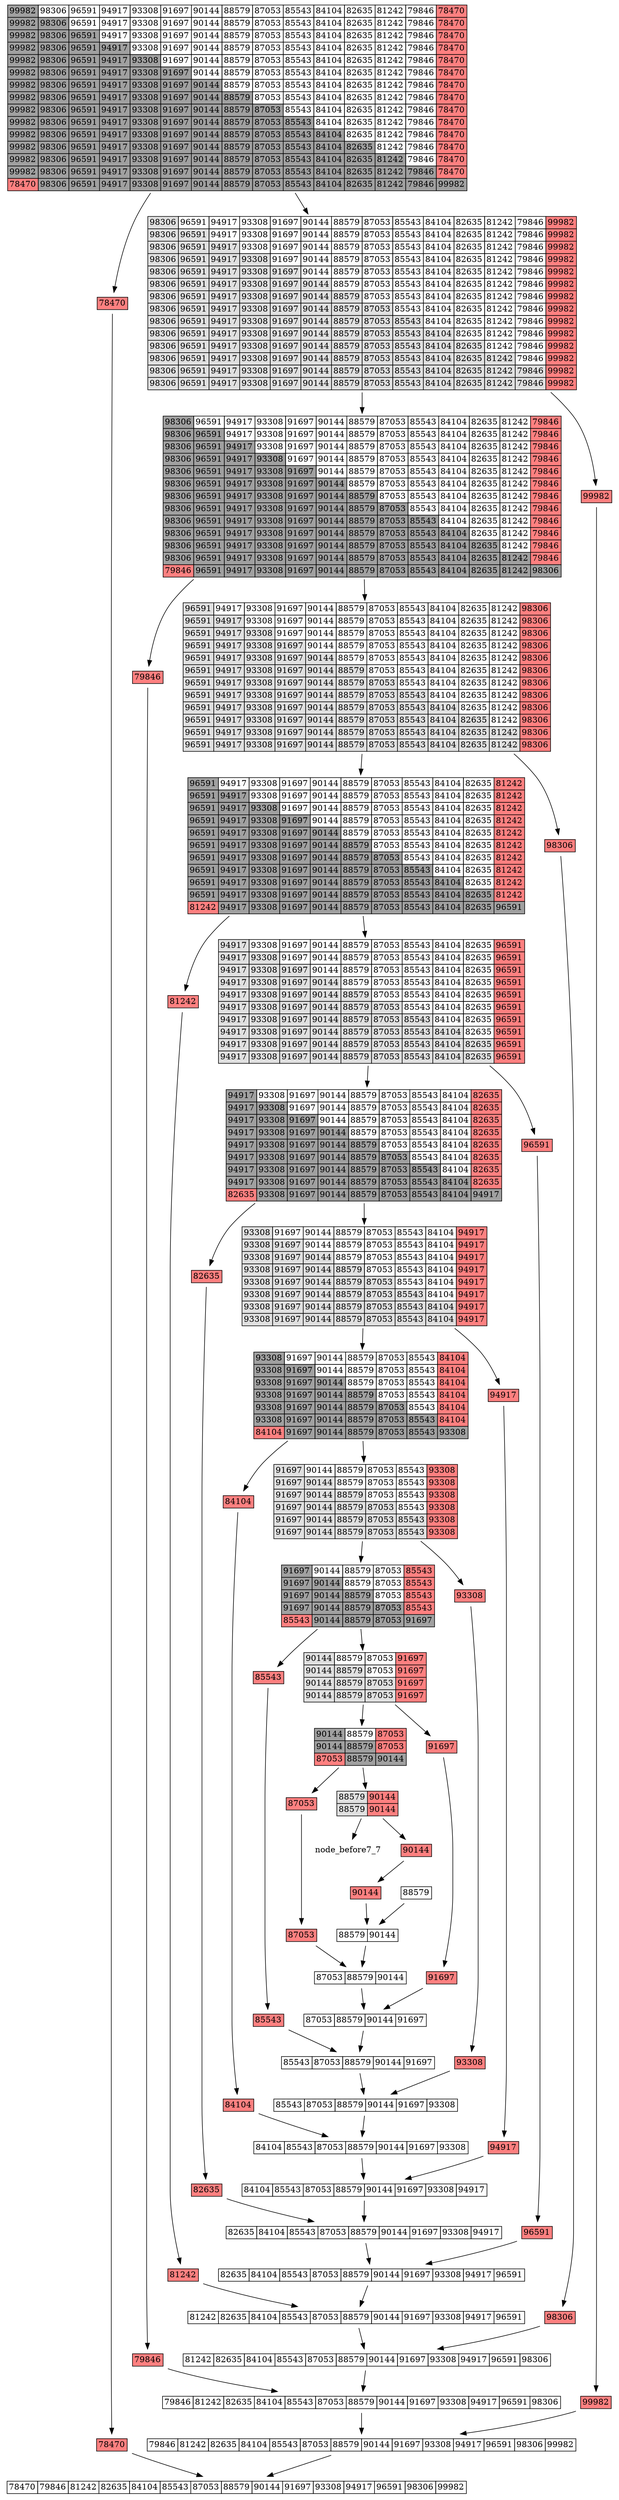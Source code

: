 digraph g
{ rankdir = TB;
node [shape=plaintext]
node_before0_14 [label=<
<TABLE BORDER="0" CELLBORDER="1" CELLSPACING="0" > <TR>
<TD>99982</TD>
<TD>98306</TD>
<TD>96591</TD>
<TD>94917</TD>
<TD>93308</TD>
<TD>91697</TD>
<TD>90144</TD>
<TD>88579</TD>
<TD>87053</TD>
<TD>85543</TD>
<TD>84104</TD>
<TD>82635</TD>
<TD>81242</TD>
<TD>79846</TD>
<TD>78470</TD>
</TR> </TABLE>>];
node_before0_14 [label=<
<TABLE BORDER="0" CELLBORDER="1" CELLSPACING="0" > 
<TR><TD bgcolor="#a0a0a0">99982</TD>
<TD>98306</TD>
<TD>96591</TD>
<TD>94917</TD>
<TD>93308</TD>
<TD>91697</TD>
<TD>90144</TD>
<TD>88579</TD>
<TD>87053</TD>
<TD>85543</TD>
<TD>84104</TD>
<TD>82635</TD>
<TD>81242</TD>
<TD>79846</TD>
<TD bgcolor="#ff8080">78470</TD>
</TR>
<TR><TD bgcolor="#a0a0a0">99982</TD>
<TD bgcolor="#a0a0a0">98306</TD>
<TD>96591</TD>
<TD>94917</TD>
<TD>93308</TD>
<TD>91697</TD>
<TD>90144</TD>
<TD>88579</TD>
<TD>87053</TD>
<TD>85543</TD>
<TD>84104</TD>
<TD>82635</TD>
<TD>81242</TD>
<TD>79846</TD>
<TD bgcolor="#ff8080">78470</TD>
</TR>
<TR><TD bgcolor="#a0a0a0">99982</TD>
<TD bgcolor="#a0a0a0">98306</TD>
<TD bgcolor="#a0a0a0">96591</TD>
<TD>94917</TD>
<TD>93308</TD>
<TD>91697</TD>
<TD>90144</TD>
<TD>88579</TD>
<TD>87053</TD>
<TD>85543</TD>
<TD>84104</TD>
<TD>82635</TD>
<TD>81242</TD>
<TD>79846</TD>
<TD bgcolor="#ff8080">78470</TD>
</TR>
<TR><TD bgcolor="#a0a0a0">99982</TD>
<TD bgcolor="#a0a0a0">98306</TD>
<TD bgcolor="#a0a0a0">96591</TD>
<TD bgcolor="#a0a0a0">94917</TD>
<TD>93308</TD>
<TD>91697</TD>
<TD>90144</TD>
<TD>88579</TD>
<TD>87053</TD>
<TD>85543</TD>
<TD>84104</TD>
<TD>82635</TD>
<TD>81242</TD>
<TD>79846</TD>
<TD bgcolor="#ff8080">78470</TD>
</TR>
<TR><TD bgcolor="#a0a0a0">99982</TD>
<TD bgcolor="#a0a0a0">98306</TD>
<TD bgcolor="#a0a0a0">96591</TD>
<TD bgcolor="#a0a0a0">94917</TD>
<TD bgcolor="#a0a0a0">93308</TD>
<TD>91697</TD>
<TD>90144</TD>
<TD>88579</TD>
<TD>87053</TD>
<TD>85543</TD>
<TD>84104</TD>
<TD>82635</TD>
<TD>81242</TD>
<TD>79846</TD>
<TD bgcolor="#ff8080">78470</TD>
</TR>
<TR><TD bgcolor="#a0a0a0">99982</TD>
<TD bgcolor="#a0a0a0">98306</TD>
<TD bgcolor="#a0a0a0">96591</TD>
<TD bgcolor="#a0a0a0">94917</TD>
<TD bgcolor="#a0a0a0">93308</TD>
<TD bgcolor="#a0a0a0">91697</TD>
<TD>90144</TD>
<TD>88579</TD>
<TD>87053</TD>
<TD>85543</TD>
<TD>84104</TD>
<TD>82635</TD>
<TD>81242</TD>
<TD>79846</TD>
<TD bgcolor="#ff8080">78470</TD>
</TR>
<TR><TD bgcolor="#a0a0a0">99982</TD>
<TD bgcolor="#a0a0a0">98306</TD>
<TD bgcolor="#a0a0a0">96591</TD>
<TD bgcolor="#a0a0a0">94917</TD>
<TD bgcolor="#a0a0a0">93308</TD>
<TD bgcolor="#a0a0a0">91697</TD>
<TD bgcolor="#a0a0a0">90144</TD>
<TD>88579</TD>
<TD>87053</TD>
<TD>85543</TD>
<TD>84104</TD>
<TD>82635</TD>
<TD>81242</TD>
<TD>79846</TD>
<TD bgcolor="#ff8080">78470</TD>
</TR>
<TR><TD bgcolor="#a0a0a0">99982</TD>
<TD bgcolor="#a0a0a0">98306</TD>
<TD bgcolor="#a0a0a0">96591</TD>
<TD bgcolor="#a0a0a0">94917</TD>
<TD bgcolor="#a0a0a0">93308</TD>
<TD bgcolor="#a0a0a0">91697</TD>
<TD bgcolor="#a0a0a0">90144</TD>
<TD bgcolor="#a0a0a0">88579</TD>
<TD>87053</TD>
<TD>85543</TD>
<TD>84104</TD>
<TD>82635</TD>
<TD>81242</TD>
<TD>79846</TD>
<TD bgcolor="#ff8080">78470</TD>
</TR>
<TR><TD bgcolor="#a0a0a0">99982</TD>
<TD bgcolor="#a0a0a0">98306</TD>
<TD bgcolor="#a0a0a0">96591</TD>
<TD bgcolor="#a0a0a0">94917</TD>
<TD bgcolor="#a0a0a0">93308</TD>
<TD bgcolor="#a0a0a0">91697</TD>
<TD bgcolor="#a0a0a0">90144</TD>
<TD bgcolor="#a0a0a0">88579</TD>
<TD bgcolor="#a0a0a0">87053</TD>
<TD>85543</TD>
<TD>84104</TD>
<TD>82635</TD>
<TD>81242</TD>
<TD>79846</TD>
<TD bgcolor="#ff8080">78470</TD>
</TR>
<TR><TD bgcolor="#a0a0a0">99982</TD>
<TD bgcolor="#a0a0a0">98306</TD>
<TD bgcolor="#a0a0a0">96591</TD>
<TD bgcolor="#a0a0a0">94917</TD>
<TD bgcolor="#a0a0a0">93308</TD>
<TD bgcolor="#a0a0a0">91697</TD>
<TD bgcolor="#a0a0a0">90144</TD>
<TD bgcolor="#a0a0a0">88579</TD>
<TD bgcolor="#a0a0a0">87053</TD>
<TD bgcolor="#a0a0a0">85543</TD>
<TD>84104</TD>
<TD>82635</TD>
<TD>81242</TD>
<TD>79846</TD>
<TD bgcolor="#ff8080">78470</TD>
</TR>
<TR><TD bgcolor="#a0a0a0">99982</TD>
<TD bgcolor="#a0a0a0">98306</TD>
<TD bgcolor="#a0a0a0">96591</TD>
<TD bgcolor="#a0a0a0">94917</TD>
<TD bgcolor="#a0a0a0">93308</TD>
<TD bgcolor="#a0a0a0">91697</TD>
<TD bgcolor="#a0a0a0">90144</TD>
<TD bgcolor="#a0a0a0">88579</TD>
<TD bgcolor="#a0a0a0">87053</TD>
<TD bgcolor="#a0a0a0">85543</TD>
<TD bgcolor="#a0a0a0">84104</TD>
<TD>82635</TD>
<TD>81242</TD>
<TD>79846</TD>
<TD bgcolor="#ff8080">78470</TD>
</TR>
<TR><TD bgcolor="#a0a0a0">99982</TD>
<TD bgcolor="#a0a0a0">98306</TD>
<TD bgcolor="#a0a0a0">96591</TD>
<TD bgcolor="#a0a0a0">94917</TD>
<TD bgcolor="#a0a0a0">93308</TD>
<TD bgcolor="#a0a0a0">91697</TD>
<TD bgcolor="#a0a0a0">90144</TD>
<TD bgcolor="#a0a0a0">88579</TD>
<TD bgcolor="#a0a0a0">87053</TD>
<TD bgcolor="#a0a0a0">85543</TD>
<TD bgcolor="#a0a0a0">84104</TD>
<TD bgcolor="#a0a0a0">82635</TD>
<TD>81242</TD>
<TD>79846</TD>
<TD bgcolor="#ff8080">78470</TD>
</TR>
<TR><TD bgcolor="#a0a0a0">99982</TD>
<TD bgcolor="#a0a0a0">98306</TD>
<TD bgcolor="#a0a0a0">96591</TD>
<TD bgcolor="#a0a0a0">94917</TD>
<TD bgcolor="#a0a0a0">93308</TD>
<TD bgcolor="#a0a0a0">91697</TD>
<TD bgcolor="#a0a0a0">90144</TD>
<TD bgcolor="#a0a0a0">88579</TD>
<TD bgcolor="#a0a0a0">87053</TD>
<TD bgcolor="#a0a0a0">85543</TD>
<TD bgcolor="#a0a0a0">84104</TD>
<TD bgcolor="#a0a0a0">82635</TD>
<TD bgcolor="#a0a0a0">81242</TD>
<TD>79846</TD>
<TD bgcolor="#ff8080">78470</TD>
</TR>
<TR><TD bgcolor="#a0a0a0">99982</TD>
<TD bgcolor="#a0a0a0">98306</TD>
<TD bgcolor="#a0a0a0">96591</TD>
<TD bgcolor="#a0a0a0">94917</TD>
<TD bgcolor="#a0a0a0">93308</TD>
<TD bgcolor="#a0a0a0">91697</TD>
<TD bgcolor="#a0a0a0">90144</TD>
<TD bgcolor="#a0a0a0">88579</TD>
<TD bgcolor="#a0a0a0">87053</TD>
<TD bgcolor="#a0a0a0">85543</TD>
<TD bgcolor="#a0a0a0">84104</TD>
<TD bgcolor="#a0a0a0">82635</TD>
<TD bgcolor="#a0a0a0">81242</TD>
<TD bgcolor="#a0a0a0">79846</TD>
<TD bgcolor="#ff8080">78470</TD>
</TR>
<TR><TD bgcolor="#ff8080">78470</TD>
<TD bgcolor="#a0a0a0">98306</TD>
<TD bgcolor="#a0a0a0">96591</TD>
<TD bgcolor="#a0a0a0">94917</TD>
<TD bgcolor="#a0a0a0">93308</TD>
<TD bgcolor="#a0a0a0">91697</TD>
<TD bgcolor="#a0a0a0">90144</TD>
<TD bgcolor="#a0a0a0">88579</TD>
<TD bgcolor="#a0a0a0">87053</TD>
<TD bgcolor="#a0a0a0">85543</TD>
<TD bgcolor="#a0a0a0">84104</TD>
<TD bgcolor="#a0a0a0">82635</TD>
<TD bgcolor="#a0a0a0">81242</TD>
<TD bgcolor="#a0a0a0">79846</TD>
<TD bgcolor="#a0a0a0">99982</TD>
</TR>
 </TABLE>>];
node_before0_0 [label=<
<TABLE BORDER="0" CELLBORDER="1" CELLSPACING="0" bgcolor="#ff8080"> <TR>
<TD>78470</TD>
</TR> </TABLE>>];
node_before0_14 -> node_before0_0
node_before0_0 -> node_after0_0
node_before0_14 -> node_before1_14
{rank = same; node_before0_0; node_before1_14;}
node_before1_14 [label=<
<TABLE BORDER="0" CELLBORDER="1" CELLSPACING="0" > 
<TR><TD bgcolor="#e0e0e0">98306</TD>
<TD>96591</TD>
<TD>94917</TD>
<TD>93308</TD>
<TD>91697</TD>
<TD>90144</TD>
<TD>88579</TD>
<TD>87053</TD>
<TD>85543</TD>
<TD>84104</TD>
<TD>82635</TD>
<TD>81242</TD>
<TD>79846</TD>
<TD bgcolor="#ff8080">99982</TD>
</TR>
<TR><TD bgcolor="#e0e0e0">98306</TD>
<TD bgcolor="#e0e0e0">96591</TD>
<TD>94917</TD>
<TD>93308</TD>
<TD>91697</TD>
<TD>90144</TD>
<TD>88579</TD>
<TD>87053</TD>
<TD>85543</TD>
<TD>84104</TD>
<TD>82635</TD>
<TD>81242</TD>
<TD>79846</TD>
<TD bgcolor="#ff8080">99982</TD>
</TR>
<TR><TD bgcolor="#e0e0e0">98306</TD>
<TD bgcolor="#e0e0e0">96591</TD>
<TD bgcolor="#e0e0e0">94917</TD>
<TD>93308</TD>
<TD>91697</TD>
<TD>90144</TD>
<TD>88579</TD>
<TD>87053</TD>
<TD>85543</TD>
<TD>84104</TD>
<TD>82635</TD>
<TD>81242</TD>
<TD>79846</TD>
<TD bgcolor="#ff8080">99982</TD>
</TR>
<TR><TD bgcolor="#e0e0e0">98306</TD>
<TD bgcolor="#e0e0e0">96591</TD>
<TD bgcolor="#e0e0e0">94917</TD>
<TD bgcolor="#e0e0e0">93308</TD>
<TD>91697</TD>
<TD>90144</TD>
<TD>88579</TD>
<TD>87053</TD>
<TD>85543</TD>
<TD>84104</TD>
<TD>82635</TD>
<TD>81242</TD>
<TD>79846</TD>
<TD bgcolor="#ff8080">99982</TD>
</TR>
<TR><TD bgcolor="#e0e0e0">98306</TD>
<TD bgcolor="#e0e0e0">96591</TD>
<TD bgcolor="#e0e0e0">94917</TD>
<TD bgcolor="#e0e0e0">93308</TD>
<TD bgcolor="#e0e0e0">91697</TD>
<TD>90144</TD>
<TD>88579</TD>
<TD>87053</TD>
<TD>85543</TD>
<TD>84104</TD>
<TD>82635</TD>
<TD>81242</TD>
<TD>79846</TD>
<TD bgcolor="#ff8080">99982</TD>
</TR>
<TR><TD bgcolor="#e0e0e0">98306</TD>
<TD bgcolor="#e0e0e0">96591</TD>
<TD bgcolor="#e0e0e0">94917</TD>
<TD bgcolor="#e0e0e0">93308</TD>
<TD bgcolor="#e0e0e0">91697</TD>
<TD bgcolor="#e0e0e0">90144</TD>
<TD>88579</TD>
<TD>87053</TD>
<TD>85543</TD>
<TD>84104</TD>
<TD>82635</TD>
<TD>81242</TD>
<TD>79846</TD>
<TD bgcolor="#ff8080">99982</TD>
</TR>
<TR><TD bgcolor="#e0e0e0">98306</TD>
<TD bgcolor="#e0e0e0">96591</TD>
<TD bgcolor="#e0e0e0">94917</TD>
<TD bgcolor="#e0e0e0">93308</TD>
<TD bgcolor="#e0e0e0">91697</TD>
<TD bgcolor="#e0e0e0">90144</TD>
<TD bgcolor="#e0e0e0">88579</TD>
<TD>87053</TD>
<TD>85543</TD>
<TD>84104</TD>
<TD>82635</TD>
<TD>81242</TD>
<TD>79846</TD>
<TD bgcolor="#ff8080">99982</TD>
</TR>
<TR><TD bgcolor="#e0e0e0">98306</TD>
<TD bgcolor="#e0e0e0">96591</TD>
<TD bgcolor="#e0e0e0">94917</TD>
<TD bgcolor="#e0e0e0">93308</TD>
<TD bgcolor="#e0e0e0">91697</TD>
<TD bgcolor="#e0e0e0">90144</TD>
<TD bgcolor="#e0e0e0">88579</TD>
<TD bgcolor="#e0e0e0">87053</TD>
<TD>85543</TD>
<TD>84104</TD>
<TD>82635</TD>
<TD>81242</TD>
<TD>79846</TD>
<TD bgcolor="#ff8080">99982</TD>
</TR>
<TR><TD bgcolor="#e0e0e0">98306</TD>
<TD bgcolor="#e0e0e0">96591</TD>
<TD bgcolor="#e0e0e0">94917</TD>
<TD bgcolor="#e0e0e0">93308</TD>
<TD bgcolor="#e0e0e0">91697</TD>
<TD bgcolor="#e0e0e0">90144</TD>
<TD bgcolor="#e0e0e0">88579</TD>
<TD bgcolor="#e0e0e0">87053</TD>
<TD bgcolor="#e0e0e0">85543</TD>
<TD>84104</TD>
<TD>82635</TD>
<TD>81242</TD>
<TD>79846</TD>
<TD bgcolor="#ff8080">99982</TD>
</TR>
<TR><TD bgcolor="#e0e0e0">98306</TD>
<TD bgcolor="#e0e0e0">96591</TD>
<TD bgcolor="#e0e0e0">94917</TD>
<TD bgcolor="#e0e0e0">93308</TD>
<TD bgcolor="#e0e0e0">91697</TD>
<TD bgcolor="#e0e0e0">90144</TD>
<TD bgcolor="#e0e0e0">88579</TD>
<TD bgcolor="#e0e0e0">87053</TD>
<TD bgcolor="#e0e0e0">85543</TD>
<TD bgcolor="#e0e0e0">84104</TD>
<TD>82635</TD>
<TD>81242</TD>
<TD>79846</TD>
<TD bgcolor="#ff8080">99982</TD>
</TR>
<TR><TD bgcolor="#e0e0e0">98306</TD>
<TD bgcolor="#e0e0e0">96591</TD>
<TD bgcolor="#e0e0e0">94917</TD>
<TD bgcolor="#e0e0e0">93308</TD>
<TD bgcolor="#e0e0e0">91697</TD>
<TD bgcolor="#e0e0e0">90144</TD>
<TD bgcolor="#e0e0e0">88579</TD>
<TD bgcolor="#e0e0e0">87053</TD>
<TD bgcolor="#e0e0e0">85543</TD>
<TD bgcolor="#e0e0e0">84104</TD>
<TD bgcolor="#e0e0e0">82635</TD>
<TD>81242</TD>
<TD>79846</TD>
<TD bgcolor="#ff8080">99982</TD>
</TR>
<TR><TD bgcolor="#e0e0e0">98306</TD>
<TD bgcolor="#e0e0e0">96591</TD>
<TD bgcolor="#e0e0e0">94917</TD>
<TD bgcolor="#e0e0e0">93308</TD>
<TD bgcolor="#e0e0e0">91697</TD>
<TD bgcolor="#e0e0e0">90144</TD>
<TD bgcolor="#e0e0e0">88579</TD>
<TD bgcolor="#e0e0e0">87053</TD>
<TD bgcolor="#e0e0e0">85543</TD>
<TD bgcolor="#e0e0e0">84104</TD>
<TD bgcolor="#e0e0e0">82635</TD>
<TD bgcolor="#e0e0e0">81242</TD>
<TD>79846</TD>
<TD bgcolor="#ff8080">99982</TD>
</TR>
<TR><TD bgcolor="#e0e0e0">98306</TD>
<TD bgcolor="#e0e0e0">96591</TD>
<TD bgcolor="#e0e0e0">94917</TD>
<TD bgcolor="#e0e0e0">93308</TD>
<TD bgcolor="#e0e0e0">91697</TD>
<TD bgcolor="#e0e0e0">90144</TD>
<TD bgcolor="#e0e0e0">88579</TD>
<TD bgcolor="#e0e0e0">87053</TD>
<TD bgcolor="#e0e0e0">85543</TD>
<TD bgcolor="#e0e0e0">84104</TD>
<TD bgcolor="#e0e0e0">82635</TD>
<TD bgcolor="#e0e0e0">81242</TD>
<TD bgcolor="#e0e0e0">79846</TD>
<TD bgcolor="#ff8080">99982</TD>
</TR>
<TR><TD bgcolor="#e0e0e0">98306</TD>
<TD bgcolor="#e0e0e0">96591</TD>
<TD bgcolor="#e0e0e0">94917</TD>
<TD bgcolor="#e0e0e0">93308</TD>
<TD bgcolor="#e0e0e0">91697</TD>
<TD bgcolor="#e0e0e0">90144</TD>
<TD bgcolor="#e0e0e0">88579</TD>
<TD bgcolor="#e0e0e0">87053</TD>
<TD bgcolor="#e0e0e0">85543</TD>
<TD bgcolor="#e0e0e0">84104</TD>
<TD bgcolor="#e0e0e0">82635</TD>
<TD bgcolor="#e0e0e0">81242</TD>
<TD bgcolor="#e0e0e0">79846</TD>
<TD bgcolor="#ff8080">99982</TD>
</TR>
 </TABLE>>];
node_before1_14 -> node_before1_13
node_before14_14 [label=<
<TABLE BORDER="0" CELLBORDER="1" CELLSPACING="0" bgcolor="#ff8080"> <TR>
<TD>99982</TD>
</TR> </TABLE>>];
node_before1_14 -> node_before14_14
node_before14_14 -> node_after14_14
{rank = same; node_before1_13; node_before14_14; }
node_before1_13 [label=<
<TABLE BORDER="0" CELLBORDER="1" CELLSPACING="0" > 
<TR><TD bgcolor="#a0a0a0">98306</TD>
<TD>96591</TD>
<TD>94917</TD>
<TD>93308</TD>
<TD>91697</TD>
<TD>90144</TD>
<TD>88579</TD>
<TD>87053</TD>
<TD>85543</TD>
<TD>84104</TD>
<TD>82635</TD>
<TD>81242</TD>
<TD bgcolor="#ff8080">79846</TD>
</TR>
<TR><TD bgcolor="#a0a0a0">98306</TD>
<TD bgcolor="#a0a0a0">96591</TD>
<TD>94917</TD>
<TD>93308</TD>
<TD>91697</TD>
<TD>90144</TD>
<TD>88579</TD>
<TD>87053</TD>
<TD>85543</TD>
<TD>84104</TD>
<TD>82635</TD>
<TD>81242</TD>
<TD bgcolor="#ff8080">79846</TD>
</TR>
<TR><TD bgcolor="#a0a0a0">98306</TD>
<TD bgcolor="#a0a0a0">96591</TD>
<TD bgcolor="#a0a0a0">94917</TD>
<TD>93308</TD>
<TD>91697</TD>
<TD>90144</TD>
<TD>88579</TD>
<TD>87053</TD>
<TD>85543</TD>
<TD>84104</TD>
<TD>82635</TD>
<TD>81242</TD>
<TD bgcolor="#ff8080">79846</TD>
</TR>
<TR><TD bgcolor="#a0a0a0">98306</TD>
<TD bgcolor="#a0a0a0">96591</TD>
<TD bgcolor="#a0a0a0">94917</TD>
<TD bgcolor="#a0a0a0">93308</TD>
<TD>91697</TD>
<TD>90144</TD>
<TD>88579</TD>
<TD>87053</TD>
<TD>85543</TD>
<TD>84104</TD>
<TD>82635</TD>
<TD>81242</TD>
<TD bgcolor="#ff8080">79846</TD>
</TR>
<TR><TD bgcolor="#a0a0a0">98306</TD>
<TD bgcolor="#a0a0a0">96591</TD>
<TD bgcolor="#a0a0a0">94917</TD>
<TD bgcolor="#a0a0a0">93308</TD>
<TD bgcolor="#a0a0a0">91697</TD>
<TD>90144</TD>
<TD>88579</TD>
<TD>87053</TD>
<TD>85543</TD>
<TD>84104</TD>
<TD>82635</TD>
<TD>81242</TD>
<TD bgcolor="#ff8080">79846</TD>
</TR>
<TR><TD bgcolor="#a0a0a0">98306</TD>
<TD bgcolor="#a0a0a0">96591</TD>
<TD bgcolor="#a0a0a0">94917</TD>
<TD bgcolor="#a0a0a0">93308</TD>
<TD bgcolor="#a0a0a0">91697</TD>
<TD bgcolor="#a0a0a0">90144</TD>
<TD>88579</TD>
<TD>87053</TD>
<TD>85543</TD>
<TD>84104</TD>
<TD>82635</TD>
<TD>81242</TD>
<TD bgcolor="#ff8080">79846</TD>
</TR>
<TR><TD bgcolor="#a0a0a0">98306</TD>
<TD bgcolor="#a0a0a0">96591</TD>
<TD bgcolor="#a0a0a0">94917</TD>
<TD bgcolor="#a0a0a0">93308</TD>
<TD bgcolor="#a0a0a0">91697</TD>
<TD bgcolor="#a0a0a0">90144</TD>
<TD bgcolor="#a0a0a0">88579</TD>
<TD>87053</TD>
<TD>85543</TD>
<TD>84104</TD>
<TD>82635</TD>
<TD>81242</TD>
<TD bgcolor="#ff8080">79846</TD>
</TR>
<TR><TD bgcolor="#a0a0a0">98306</TD>
<TD bgcolor="#a0a0a0">96591</TD>
<TD bgcolor="#a0a0a0">94917</TD>
<TD bgcolor="#a0a0a0">93308</TD>
<TD bgcolor="#a0a0a0">91697</TD>
<TD bgcolor="#a0a0a0">90144</TD>
<TD bgcolor="#a0a0a0">88579</TD>
<TD bgcolor="#a0a0a0">87053</TD>
<TD>85543</TD>
<TD>84104</TD>
<TD>82635</TD>
<TD>81242</TD>
<TD bgcolor="#ff8080">79846</TD>
</TR>
<TR><TD bgcolor="#a0a0a0">98306</TD>
<TD bgcolor="#a0a0a0">96591</TD>
<TD bgcolor="#a0a0a0">94917</TD>
<TD bgcolor="#a0a0a0">93308</TD>
<TD bgcolor="#a0a0a0">91697</TD>
<TD bgcolor="#a0a0a0">90144</TD>
<TD bgcolor="#a0a0a0">88579</TD>
<TD bgcolor="#a0a0a0">87053</TD>
<TD bgcolor="#a0a0a0">85543</TD>
<TD>84104</TD>
<TD>82635</TD>
<TD>81242</TD>
<TD bgcolor="#ff8080">79846</TD>
</TR>
<TR><TD bgcolor="#a0a0a0">98306</TD>
<TD bgcolor="#a0a0a0">96591</TD>
<TD bgcolor="#a0a0a0">94917</TD>
<TD bgcolor="#a0a0a0">93308</TD>
<TD bgcolor="#a0a0a0">91697</TD>
<TD bgcolor="#a0a0a0">90144</TD>
<TD bgcolor="#a0a0a0">88579</TD>
<TD bgcolor="#a0a0a0">87053</TD>
<TD bgcolor="#a0a0a0">85543</TD>
<TD bgcolor="#a0a0a0">84104</TD>
<TD>82635</TD>
<TD>81242</TD>
<TD bgcolor="#ff8080">79846</TD>
</TR>
<TR><TD bgcolor="#a0a0a0">98306</TD>
<TD bgcolor="#a0a0a0">96591</TD>
<TD bgcolor="#a0a0a0">94917</TD>
<TD bgcolor="#a0a0a0">93308</TD>
<TD bgcolor="#a0a0a0">91697</TD>
<TD bgcolor="#a0a0a0">90144</TD>
<TD bgcolor="#a0a0a0">88579</TD>
<TD bgcolor="#a0a0a0">87053</TD>
<TD bgcolor="#a0a0a0">85543</TD>
<TD bgcolor="#a0a0a0">84104</TD>
<TD bgcolor="#a0a0a0">82635</TD>
<TD>81242</TD>
<TD bgcolor="#ff8080">79846</TD>
</TR>
<TR><TD bgcolor="#a0a0a0">98306</TD>
<TD bgcolor="#a0a0a0">96591</TD>
<TD bgcolor="#a0a0a0">94917</TD>
<TD bgcolor="#a0a0a0">93308</TD>
<TD bgcolor="#a0a0a0">91697</TD>
<TD bgcolor="#a0a0a0">90144</TD>
<TD bgcolor="#a0a0a0">88579</TD>
<TD bgcolor="#a0a0a0">87053</TD>
<TD bgcolor="#a0a0a0">85543</TD>
<TD bgcolor="#a0a0a0">84104</TD>
<TD bgcolor="#a0a0a0">82635</TD>
<TD bgcolor="#a0a0a0">81242</TD>
<TD bgcolor="#ff8080">79846</TD>
</TR>
<TR><TD bgcolor="#ff8080">79846</TD>
<TD bgcolor="#a0a0a0">96591</TD>
<TD bgcolor="#a0a0a0">94917</TD>
<TD bgcolor="#a0a0a0">93308</TD>
<TD bgcolor="#a0a0a0">91697</TD>
<TD bgcolor="#a0a0a0">90144</TD>
<TD bgcolor="#a0a0a0">88579</TD>
<TD bgcolor="#a0a0a0">87053</TD>
<TD bgcolor="#a0a0a0">85543</TD>
<TD bgcolor="#a0a0a0">84104</TD>
<TD bgcolor="#a0a0a0">82635</TD>
<TD bgcolor="#a0a0a0">81242</TD>
<TD bgcolor="#a0a0a0">98306</TD>
</TR>
 </TABLE>>];
node_before1_1 [label=<
<TABLE BORDER="0" CELLBORDER="1" CELLSPACING="0" bgcolor="#ff8080"> <TR>
<TD>79846</TD>
</TR> </TABLE>>];
node_before1_13 -> node_before1_1
node_before1_1 -> node_after1_1
node_before1_13 -> node_before2_13
{rank = same; node_before1_1; node_before2_13;}
node_before2_13 [label=<
<TABLE BORDER="0" CELLBORDER="1" CELLSPACING="0" > 
<TR><TD bgcolor="#e0e0e0">96591</TD>
<TD>94917</TD>
<TD>93308</TD>
<TD>91697</TD>
<TD>90144</TD>
<TD>88579</TD>
<TD>87053</TD>
<TD>85543</TD>
<TD>84104</TD>
<TD>82635</TD>
<TD>81242</TD>
<TD bgcolor="#ff8080">98306</TD>
</TR>
<TR><TD bgcolor="#e0e0e0">96591</TD>
<TD bgcolor="#e0e0e0">94917</TD>
<TD>93308</TD>
<TD>91697</TD>
<TD>90144</TD>
<TD>88579</TD>
<TD>87053</TD>
<TD>85543</TD>
<TD>84104</TD>
<TD>82635</TD>
<TD>81242</TD>
<TD bgcolor="#ff8080">98306</TD>
</TR>
<TR><TD bgcolor="#e0e0e0">96591</TD>
<TD bgcolor="#e0e0e0">94917</TD>
<TD bgcolor="#e0e0e0">93308</TD>
<TD>91697</TD>
<TD>90144</TD>
<TD>88579</TD>
<TD>87053</TD>
<TD>85543</TD>
<TD>84104</TD>
<TD>82635</TD>
<TD>81242</TD>
<TD bgcolor="#ff8080">98306</TD>
</TR>
<TR><TD bgcolor="#e0e0e0">96591</TD>
<TD bgcolor="#e0e0e0">94917</TD>
<TD bgcolor="#e0e0e0">93308</TD>
<TD bgcolor="#e0e0e0">91697</TD>
<TD>90144</TD>
<TD>88579</TD>
<TD>87053</TD>
<TD>85543</TD>
<TD>84104</TD>
<TD>82635</TD>
<TD>81242</TD>
<TD bgcolor="#ff8080">98306</TD>
</TR>
<TR><TD bgcolor="#e0e0e0">96591</TD>
<TD bgcolor="#e0e0e0">94917</TD>
<TD bgcolor="#e0e0e0">93308</TD>
<TD bgcolor="#e0e0e0">91697</TD>
<TD bgcolor="#e0e0e0">90144</TD>
<TD>88579</TD>
<TD>87053</TD>
<TD>85543</TD>
<TD>84104</TD>
<TD>82635</TD>
<TD>81242</TD>
<TD bgcolor="#ff8080">98306</TD>
</TR>
<TR><TD bgcolor="#e0e0e0">96591</TD>
<TD bgcolor="#e0e0e0">94917</TD>
<TD bgcolor="#e0e0e0">93308</TD>
<TD bgcolor="#e0e0e0">91697</TD>
<TD bgcolor="#e0e0e0">90144</TD>
<TD bgcolor="#e0e0e0">88579</TD>
<TD>87053</TD>
<TD>85543</TD>
<TD>84104</TD>
<TD>82635</TD>
<TD>81242</TD>
<TD bgcolor="#ff8080">98306</TD>
</TR>
<TR><TD bgcolor="#e0e0e0">96591</TD>
<TD bgcolor="#e0e0e0">94917</TD>
<TD bgcolor="#e0e0e0">93308</TD>
<TD bgcolor="#e0e0e0">91697</TD>
<TD bgcolor="#e0e0e0">90144</TD>
<TD bgcolor="#e0e0e0">88579</TD>
<TD bgcolor="#e0e0e0">87053</TD>
<TD>85543</TD>
<TD>84104</TD>
<TD>82635</TD>
<TD>81242</TD>
<TD bgcolor="#ff8080">98306</TD>
</TR>
<TR><TD bgcolor="#e0e0e0">96591</TD>
<TD bgcolor="#e0e0e0">94917</TD>
<TD bgcolor="#e0e0e0">93308</TD>
<TD bgcolor="#e0e0e0">91697</TD>
<TD bgcolor="#e0e0e0">90144</TD>
<TD bgcolor="#e0e0e0">88579</TD>
<TD bgcolor="#e0e0e0">87053</TD>
<TD bgcolor="#e0e0e0">85543</TD>
<TD>84104</TD>
<TD>82635</TD>
<TD>81242</TD>
<TD bgcolor="#ff8080">98306</TD>
</TR>
<TR><TD bgcolor="#e0e0e0">96591</TD>
<TD bgcolor="#e0e0e0">94917</TD>
<TD bgcolor="#e0e0e0">93308</TD>
<TD bgcolor="#e0e0e0">91697</TD>
<TD bgcolor="#e0e0e0">90144</TD>
<TD bgcolor="#e0e0e0">88579</TD>
<TD bgcolor="#e0e0e0">87053</TD>
<TD bgcolor="#e0e0e0">85543</TD>
<TD bgcolor="#e0e0e0">84104</TD>
<TD>82635</TD>
<TD>81242</TD>
<TD bgcolor="#ff8080">98306</TD>
</TR>
<TR><TD bgcolor="#e0e0e0">96591</TD>
<TD bgcolor="#e0e0e0">94917</TD>
<TD bgcolor="#e0e0e0">93308</TD>
<TD bgcolor="#e0e0e0">91697</TD>
<TD bgcolor="#e0e0e0">90144</TD>
<TD bgcolor="#e0e0e0">88579</TD>
<TD bgcolor="#e0e0e0">87053</TD>
<TD bgcolor="#e0e0e0">85543</TD>
<TD bgcolor="#e0e0e0">84104</TD>
<TD bgcolor="#e0e0e0">82635</TD>
<TD>81242</TD>
<TD bgcolor="#ff8080">98306</TD>
</TR>
<TR><TD bgcolor="#e0e0e0">96591</TD>
<TD bgcolor="#e0e0e0">94917</TD>
<TD bgcolor="#e0e0e0">93308</TD>
<TD bgcolor="#e0e0e0">91697</TD>
<TD bgcolor="#e0e0e0">90144</TD>
<TD bgcolor="#e0e0e0">88579</TD>
<TD bgcolor="#e0e0e0">87053</TD>
<TD bgcolor="#e0e0e0">85543</TD>
<TD bgcolor="#e0e0e0">84104</TD>
<TD bgcolor="#e0e0e0">82635</TD>
<TD bgcolor="#e0e0e0">81242</TD>
<TD bgcolor="#ff8080">98306</TD>
</TR>
<TR><TD bgcolor="#e0e0e0">96591</TD>
<TD bgcolor="#e0e0e0">94917</TD>
<TD bgcolor="#e0e0e0">93308</TD>
<TD bgcolor="#e0e0e0">91697</TD>
<TD bgcolor="#e0e0e0">90144</TD>
<TD bgcolor="#e0e0e0">88579</TD>
<TD bgcolor="#e0e0e0">87053</TD>
<TD bgcolor="#e0e0e0">85543</TD>
<TD bgcolor="#e0e0e0">84104</TD>
<TD bgcolor="#e0e0e0">82635</TD>
<TD bgcolor="#e0e0e0">81242</TD>
<TD bgcolor="#ff8080">98306</TD>
</TR>
 </TABLE>>];
node_before2_13 -> node_before2_12
node_before13_13 [label=<
<TABLE BORDER="0" CELLBORDER="1" CELLSPACING="0" bgcolor="#ff8080"> <TR>
<TD>98306</TD>
</TR> </TABLE>>];
node_before2_13 -> node_before13_13
node_before13_13 -> node_after13_13
{rank = same; node_before2_12; node_before13_13; }
node_before2_12 [label=<
<TABLE BORDER="0" CELLBORDER="1" CELLSPACING="0" > 
<TR><TD bgcolor="#a0a0a0">96591</TD>
<TD>94917</TD>
<TD>93308</TD>
<TD>91697</TD>
<TD>90144</TD>
<TD>88579</TD>
<TD>87053</TD>
<TD>85543</TD>
<TD>84104</TD>
<TD>82635</TD>
<TD bgcolor="#ff8080">81242</TD>
</TR>
<TR><TD bgcolor="#a0a0a0">96591</TD>
<TD bgcolor="#a0a0a0">94917</TD>
<TD>93308</TD>
<TD>91697</TD>
<TD>90144</TD>
<TD>88579</TD>
<TD>87053</TD>
<TD>85543</TD>
<TD>84104</TD>
<TD>82635</TD>
<TD bgcolor="#ff8080">81242</TD>
</TR>
<TR><TD bgcolor="#a0a0a0">96591</TD>
<TD bgcolor="#a0a0a0">94917</TD>
<TD bgcolor="#a0a0a0">93308</TD>
<TD>91697</TD>
<TD>90144</TD>
<TD>88579</TD>
<TD>87053</TD>
<TD>85543</TD>
<TD>84104</TD>
<TD>82635</TD>
<TD bgcolor="#ff8080">81242</TD>
</TR>
<TR><TD bgcolor="#a0a0a0">96591</TD>
<TD bgcolor="#a0a0a0">94917</TD>
<TD bgcolor="#a0a0a0">93308</TD>
<TD bgcolor="#a0a0a0">91697</TD>
<TD>90144</TD>
<TD>88579</TD>
<TD>87053</TD>
<TD>85543</TD>
<TD>84104</TD>
<TD>82635</TD>
<TD bgcolor="#ff8080">81242</TD>
</TR>
<TR><TD bgcolor="#a0a0a0">96591</TD>
<TD bgcolor="#a0a0a0">94917</TD>
<TD bgcolor="#a0a0a0">93308</TD>
<TD bgcolor="#a0a0a0">91697</TD>
<TD bgcolor="#a0a0a0">90144</TD>
<TD>88579</TD>
<TD>87053</TD>
<TD>85543</TD>
<TD>84104</TD>
<TD>82635</TD>
<TD bgcolor="#ff8080">81242</TD>
</TR>
<TR><TD bgcolor="#a0a0a0">96591</TD>
<TD bgcolor="#a0a0a0">94917</TD>
<TD bgcolor="#a0a0a0">93308</TD>
<TD bgcolor="#a0a0a0">91697</TD>
<TD bgcolor="#a0a0a0">90144</TD>
<TD bgcolor="#a0a0a0">88579</TD>
<TD>87053</TD>
<TD>85543</TD>
<TD>84104</TD>
<TD>82635</TD>
<TD bgcolor="#ff8080">81242</TD>
</TR>
<TR><TD bgcolor="#a0a0a0">96591</TD>
<TD bgcolor="#a0a0a0">94917</TD>
<TD bgcolor="#a0a0a0">93308</TD>
<TD bgcolor="#a0a0a0">91697</TD>
<TD bgcolor="#a0a0a0">90144</TD>
<TD bgcolor="#a0a0a0">88579</TD>
<TD bgcolor="#a0a0a0">87053</TD>
<TD>85543</TD>
<TD>84104</TD>
<TD>82635</TD>
<TD bgcolor="#ff8080">81242</TD>
</TR>
<TR><TD bgcolor="#a0a0a0">96591</TD>
<TD bgcolor="#a0a0a0">94917</TD>
<TD bgcolor="#a0a0a0">93308</TD>
<TD bgcolor="#a0a0a0">91697</TD>
<TD bgcolor="#a0a0a0">90144</TD>
<TD bgcolor="#a0a0a0">88579</TD>
<TD bgcolor="#a0a0a0">87053</TD>
<TD bgcolor="#a0a0a0">85543</TD>
<TD>84104</TD>
<TD>82635</TD>
<TD bgcolor="#ff8080">81242</TD>
</TR>
<TR><TD bgcolor="#a0a0a0">96591</TD>
<TD bgcolor="#a0a0a0">94917</TD>
<TD bgcolor="#a0a0a0">93308</TD>
<TD bgcolor="#a0a0a0">91697</TD>
<TD bgcolor="#a0a0a0">90144</TD>
<TD bgcolor="#a0a0a0">88579</TD>
<TD bgcolor="#a0a0a0">87053</TD>
<TD bgcolor="#a0a0a0">85543</TD>
<TD bgcolor="#a0a0a0">84104</TD>
<TD>82635</TD>
<TD bgcolor="#ff8080">81242</TD>
</TR>
<TR><TD bgcolor="#a0a0a0">96591</TD>
<TD bgcolor="#a0a0a0">94917</TD>
<TD bgcolor="#a0a0a0">93308</TD>
<TD bgcolor="#a0a0a0">91697</TD>
<TD bgcolor="#a0a0a0">90144</TD>
<TD bgcolor="#a0a0a0">88579</TD>
<TD bgcolor="#a0a0a0">87053</TD>
<TD bgcolor="#a0a0a0">85543</TD>
<TD bgcolor="#a0a0a0">84104</TD>
<TD bgcolor="#a0a0a0">82635</TD>
<TD bgcolor="#ff8080">81242</TD>
</TR>
<TR><TD bgcolor="#ff8080">81242</TD>
<TD bgcolor="#a0a0a0">94917</TD>
<TD bgcolor="#a0a0a0">93308</TD>
<TD bgcolor="#a0a0a0">91697</TD>
<TD bgcolor="#a0a0a0">90144</TD>
<TD bgcolor="#a0a0a0">88579</TD>
<TD bgcolor="#a0a0a0">87053</TD>
<TD bgcolor="#a0a0a0">85543</TD>
<TD bgcolor="#a0a0a0">84104</TD>
<TD bgcolor="#a0a0a0">82635</TD>
<TD bgcolor="#a0a0a0">96591</TD>
</TR>
 </TABLE>>];
node_before2_2 [label=<
<TABLE BORDER="0" CELLBORDER="1" CELLSPACING="0" bgcolor="#ff8080"> <TR>
<TD>81242</TD>
</TR> </TABLE>>];
node_before2_12 -> node_before2_2
node_before2_2 -> node_after2_2
node_before2_12 -> node_before3_12
{rank = same; node_before2_2; node_before3_12;}
node_before3_12 [label=<
<TABLE BORDER="0" CELLBORDER="1" CELLSPACING="0" > 
<TR><TD bgcolor="#e0e0e0">94917</TD>
<TD>93308</TD>
<TD>91697</TD>
<TD>90144</TD>
<TD>88579</TD>
<TD>87053</TD>
<TD>85543</TD>
<TD>84104</TD>
<TD>82635</TD>
<TD bgcolor="#ff8080">96591</TD>
</TR>
<TR><TD bgcolor="#e0e0e0">94917</TD>
<TD bgcolor="#e0e0e0">93308</TD>
<TD>91697</TD>
<TD>90144</TD>
<TD>88579</TD>
<TD>87053</TD>
<TD>85543</TD>
<TD>84104</TD>
<TD>82635</TD>
<TD bgcolor="#ff8080">96591</TD>
</TR>
<TR><TD bgcolor="#e0e0e0">94917</TD>
<TD bgcolor="#e0e0e0">93308</TD>
<TD bgcolor="#e0e0e0">91697</TD>
<TD>90144</TD>
<TD>88579</TD>
<TD>87053</TD>
<TD>85543</TD>
<TD>84104</TD>
<TD>82635</TD>
<TD bgcolor="#ff8080">96591</TD>
</TR>
<TR><TD bgcolor="#e0e0e0">94917</TD>
<TD bgcolor="#e0e0e0">93308</TD>
<TD bgcolor="#e0e0e0">91697</TD>
<TD bgcolor="#e0e0e0">90144</TD>
<TD>88579</TD>
<TD>87053</TD>
<TD>85543</TD>
<TD>84104</TD>
<TD>82635</TD>
<TD bgcolor="#ff8080">96591</TD>
</TR>
<TR><TD bgcolor="#e0e0e0">94917</TD>
<TD bgcolor="#e0e0e0">93308</TD>
<TD bgcolor="#e0e0e0">91697</TD>
<TD bgcolor="#e0e0e0">90144</TD>
<TD bgcolor="#e0e0e0">88579</TD>
<TD>87053</TD>
<TD>85543</TD>
<TD>84104</TD>
<TD>82635</TD>
<TD bgcolor="#ff8080">96591</TD>
</TR>
<TR><TD bgcolor="#e0e0e0">94917</TD>
<TD bgcolor="#e0e0e0">93308</TD>
<TD bgcolor="#e0e0e0">91697</TD>
<TD bgcolor="#e0e0e0">90144</TD>
<TD bgcolor="#e0e0e0">88579</TD>
<TD bgcolor="#e0e0e0">87053</TD>
<TD>85543</TD>
<TD>84104</TD>
<TD>82635</TD>
<TD bgcolor="#ff8080">96591</TD>
</TR>
<TR><TD bgcolor="#e0e0e0">94917</TD>
<TD bgcolor="#e0e0e0">93308</TD>
<TD bgcolor="#e0e0e0">91697</TD>
<TD bgcolor="#e0e0e0">90144</TD>
<TD bgcolor="#e0e0e0">88579</TD>
<TD bgcolor="#e0e0e0">87053</TD>
<TD bgcolor="#e0e0e0">85543</TD>
<TD>84104</TD>
<TD>82635</TD>
<TD bgcolor="#ff8080">96591</TD>
</TR>
<TR><TD bgcolor="#e0e0e0">94917</TD>
<TD bgcolor="#e0e0e0">93308</TD>
<TD bgcolor="#e0e0e0">91697</TD>
<TD bgcolor="#e0e0e0">90144</TD>
<TD bgcolor="#e0e0e0">88579</TD>
<TD bgcolor="#e0e0e0">87053</TD>
<TD bgcolor="#e0e0e0">85543</TD>
<TD bgcolor="#e0e0e0">84104</TD>
<TD>82635</TD>
<TD bgcolor="#ff8080">96591</TD>
</TR>
<TR><TD bgcolor="#e0e0e0">94917</TD>
<TD bgcolor="#e0e0e0">93308</TD>
<TD bgcolor="#e0e0e0">91697</TD>
<TD bgcolor="#e0e0e0">90144</TD>
<TD bgcolor="#e0e0e0">88579</TD>
<TD bgcolor="#e0e0e0">87053</TD>
<TD bgcolor="#e0e0e0">85543</TD>
<TD bgcolor="#e0e0e0">84104</TD>
<TD bgcolor="#e0e0e0">82635</TD>
<TD bgcolor="#ff8080">96591</TD>
</TR>
<TR><TD bgcolor="#e0e0e0">94917</TD>
<TD bgcolor="#e0e0e0">93308</TD>
<TD bgcolor="#e0e0e0">91697</TD>
<TD bgcolor="#e0e0e0">90144</TD>
<TD bgcolor="#e0e0e0">88579</TD>
<TD bgcolor="#e0e0e0">87053</TD>
<TD bgcolor="#e0e0e0">85543</TD>
<TD bgcolor="#e0e0e0">84104</TD>
<TD bgcolor="#e0e0e0">82635</TD>
<TD bgcolor="#ff8080">96591</TD>
</TR>
 </TABLE>>];
node_before3_12 -> node_before3_11
node_before12_12 [label=<
<TABLE BORDER="0" CELLBORDER="1" CELLSPACING="0" bgcolor="#ff8080"> <TR>
<TD>96591</TD>
</TR> </TABLE>>];
node_before3_12 -> node_before12_12
node_before12_12 -> node_after12_12
{rank = same; node_before3_11; node_before12_12; }
node_before3_11 [label=<
<TABLE BORDER="0" CELLBORDER="1" CELLSPACING="0" > 
<TR><TD bgcolor="#a0a0a0">94917</TD>
<TD>93308</TD>
<TD>91697</TD>
<TD>90144</TD>
<TD>88579</TD>
<TD>87053</TD>
<TD>85543</TD>
<TD>84104</TD>
<TD bgcolor="#ff8080">82635</TD>
</TR>
<TR><TD bgcolor="#a0a0a0">94917</TD>
<TD bgcolor="#a0a0a0">93308</TD>
<TD>91697</TD>
<TD>90144</TD>
<TD>88579</TD>
<TD>87053</TD>
<TD>85543</TD>
<TD>84104</TD>
<TD bgcolor="#ff8080">82635</TD>
</TR>
<TR><TD bgcolor="#a0a0a0">94917</TD>
<TD bgcolor="#a0a0a0">93308</TD>
<TD bgcolor="#a0a0a0">91697</TD>
<TD>90144</TD>
<TD>88579</TD>
<TD>87053</TD>
<TD>85543</TD>
<TD>84104</TD>
<TD bgcolor="#ff8080">82635</TD>
</TR>
<TR><TD bgcolor="#a0a0a0">94917</TD>
<TD bgcolor="#a0a0a0">93308</TD>
<TD bgcolor="#a0a0a0">91697</TD>
<TD bgcolor="#a0a0a0">90144</TD>
<TD>88579</TD>
<TD>87053</TD>
<TD>85543</TD>
<TD>84104</TD>
<TD bgcolor="#ff8080">82635</TD>
</TR>
<TR><TD bgcolor="#a0a0a0">94917</TD>
<TD bgcolor="#a0a0a0">93308</TD>
<TD bgcolor="#a0a0a0">91697</TD>
<TD bgcolor="#a0a0a0">90144</TD>
<TD bgcolor="#a0a0a0">88579</TD>
<TD>87053</TD>
<TD>85543</TD>
<TD>84104</TD>
<TD bgcolor="#ff8080">82635</TD>
</TR>
<TR><TD bgcolor="#a0a0a0">94917</TD>
<TD bgcolor="#a0a0a0">93308</TD>
<TD bgcolor="#a0a0a0">91697</TD>
<TD bgcolor="#a0a0a0">90144</TD>
<TD bgcolor="#a0a0a0">88579</TD>
<TD bgcolor="#a0a0a0">87053</TD>
<TD>85543</TD>
<TD>84104</TD>
<TD bgcolor="#ff8080">82635</TD>
</TR>
<TR><TD bgcolor="#a0a0a0">94917</TD>
<TD bgcolor="#a0a0a0">93308</TD>
<TD bgcolor="#a0a0a0">91697</TD>
<TD bgcolor="#a0a0a0">90144</TD>
<TD bgcolor="#a0a0a0">88579</TD>
<TD bgcolor="#a0a0a0">87053</TD>
<TD bgcolor="#a0a0a0">85543</TD>
<TD>84104</TD>
<TD bgcolor="#ff8080">82635</TD>
</TR>
<TR><TD bgcolor="#a0a0a0">94917</TD>
<TD bgcolor="#a0a0a0">93308</TD>
<TD bgcolor="#a0a0a0">91697</TD>
<TD bgcolor="#a0a0a0">90144</TD>
<TD bgcolor="#a0a0a0">88579</TD>
<TD bgcolor="#a0a0a0">87053</TD>
<TD bgcolor="#a0a0a0">85543</TD>
<TD bgcolor="#a0a0a0">84104</TD>
<TD bgcolor="#ff8080">82635</TD>
</TR>
<TR><TD bgcolor="#ff8080">82635</TD>
<TD bgcolor="#a0a0a0">93308</TD>
<TD bgcolor="#a0a0a0">91697</TD>
<TD bgcolor="#a0a0a0">90144</TD>
<TD bgcolor="#a0a0a0">88579</TD>
<TD bgcolor="#a0a0a0">87053</TD>
<TD bgcolor="#a0a0a0">85543</TD>
<TD bgcolor="#a0a0a0">84104</TD>
<TD bgcolor="#a0a0a0">94917</TD>
</TR>
 </TABLE>>];
node_before3_3 [label=<
<TABLE BORDER="0" CELLBORDER="1" CELLSPACING="0" bgcolor="#ff8080"> <TR>
<TD>82635</TD>
</TR> </TABLE>>];
node_before3_11 -> node_before3_3
node_before3_3 -> node_after3_3
node_before3_11 -> node_before4_11
{rank = same; node_before3_3; node_before4_11;}
node_before4_11 [label=<
<TABLE BORDER="0" CELLBORDER="1" CELLSPACING="0" > 
<TR><TD bgcolor="#e0e0e0">93308</TD>
<TD>91697</TD>
<TD>90144</TD>
<TD>88579</TD>
<TD>87053</TD>
<TD>85543</TD>
<TD>84104</TD>
<TD bgcolor="#ff8080">94917</TD>
</TR>
<TR><TD bgcolor="#e0e0e0">93308</TD>
<TD bgcolor="#e0e0e0">91697</TD>
<TD>90144</TD>
<TD>88579</TD>
<TD>87053</TD>
<TD>85543</TD>
<TD>84104</TD>
<TD bgcolor="#ff8080">94917</TD>
</TR>
<TR><TD bgcolor="#e0e0e0">93308</TD>
<TD bgcolor="#e0e0e0">91697</TD>
<TD bgcolor="#e0e0e0">90144</TD>
<TD>88579</TD>
<TD>87053</TD>
<TD>85543</TD>
<TD>84104</TD>
<TD bgcolor="#ff8080">94917</TD>
</TR>
<TR><TD bgcolor="#e0e0e0">93308</TD>
<TD bgcolor="#e0e0e0">91697</TD>
<TD bgcolor="#e0e0e0">90144</TD>
<TD bgcolor="#e0e0e0">88579</TD>
<TD>87053</TD>
<TD>85543</TD>
<TD>84104</TD>
<TD bgcolor="#ff8080">94917</TD>
</TR>
<TR><TD bgcolor="#e0e0e0">93308</TD>
<TD bgcolor="#e0e0e0">91697</TD>
<TD bgcolor="#e0e0e0">90144</TD>
<TD bgcolor="#e0e0e0">88579</TD>
<TD bgcolor="#e0e0e0">87053</TD>
<TD>85543</TD>
<TD>84104</TD>
<TD bgcolor="#ff8080">94917</TD>
</TR>
<TR><TD bgcolor="#e0e0e0">93308</TD>
<TD bgcolor="#e0e0e0">91697</TD>
<TD bgcolor="#e0e0e0">90144</TD>
<TD bgcolor="#e0e0e0">88579</TD>
<TD bgcolor="#e0e0e0">87053</TD>
<TD bgcolor="#e0e0e0">85543</TD>
<TD>84104</TD>
<TD bgcolor="#ff8080">94917</TD>
</TR>
<TR><TD bgcolor="#e0e0e0">93308</TD>
<TD bgcolor="#e0e0e0">91697</TD>
<TD bgcolor="#e0e0e0">90144</TD>
<TD bgcolor="#e0e0e0">88579</TD>
<TD bgcolor="#e0e0e0">87053</TD>
<TD bgcolor="#e0e0e0">85543</TD>
<TD bgcolor="#e0e0e0">84104</TD>
<TD bgcolor="#ff8080">94917</TD>
</TR>
<TR><TD bgcolor="#e0e0e0">93308</TD>
<TD bgcolor="#e0e0e0">91697</TD>
<TD bgcolor="#e0e0e0">90144</TD>
<TD bgcolor="#e0e0e0">88579</TD>
<TD bgcolor="#e0e0e0">87053</TD>
<TD bgcolor="#e0e0e0">85543</TD>
<TD bgcolor="#e0e0e0">84104</TD>
<TD bgcolor="#ff8080">94917</TD>
</TR>
 </TABLE>>];
node_before4_11 -> node_before4_10
node_before11_11 [label=<
<TABLE BORDER="0" CELLBORDER="1" CELLSPACING="0" bgcolor="#ff8080"> <TR>
<TD>94917</TD>
</TR> </TABLE>>];
node_before4_11 -> node_before11_11
node_before11_11 -> node_after11_11
{rank = same; node_before4_10; node_before11_11; }
node_before4_10 [label=<
<TABLE BORDER="0" CELLBORDER="1" CELLSPACING="0" > 
<TR><TD bgcolor="#a0a0a0">93308</TD>
<TD>91697</TD>
<TD>90144</TD>
<TD>88579</TD>
<TD>87053</TD>
<TD>85543</TD>
<TD bgcolor="#ff8080">84104</TD>
</TR>
<TR><TD bgcolor="#a0a0a0">93308</TD>
<TD bgcolor="#a0a0a0">91697</TD>
<TD>90144</TD>
<TD>88579</TD>
<TD>87053</TD>
<TD>85543</TD>
<TD bgcolor="#ff8080">84104</TD>
</TR>
<TR><TD bgcolor="#a0a0a0">93308</TD>
<TD bgcolor="#a0a0a0">91697</TD>
<TD bgcolor="#a0a0a0">90144</TD>
<TD>88579</TD>
<TD>87053</TD>
<TD>85543</TD>
<TD bgcolor="#ff8080">84104</TD>
</TR>
<TR><TD bgcolor="#a0a0a0">93308</TD>
<TD bgcolor="#a0a0a0">91697</TD>
<TD bgcolor="#a0a0a0">90144</TD>
<TD bgcolor="#a0a0a0">88579</TD>
<TD>87053</TD>
<TD>85543</TD>
<TD bgcolor="#ff8080">84104</TD>
</TR>
<TR><TD bgcolor="#a0a0a0">93308</TD>
<TD bgcolor="#a0a0a0">91697</TD>
<TD bgcolor="#a0a0a0">90144</TD>
<TD bgcolor="#a0a0a0">88579</TD>
<TD bgcolor="#a0a0a0">87053</TD>
<TD>85543</TD>
<TD bgcolor="#ff8080">84104</TD>
</TR>
<TR><TD bgcolor="#a0a0a0">93308</TD>
<TD bgcolor="#a0a0a0">91697</TD>
<TD bgcolor="#a0a0a0">90144</TD>
<TD bgcolor="#a0a0a0">88579</TD>
<TD bgcolor="#a0a0a0">87053</TD>
<TD bgcolor="#a0a0a0">85543</TD>
<TD bgcolor="#ff8080">84104</TD>
</TR>
<TR><TD bgcolor="#ff8080">84104</TD>
<TD bgcolor="#a0a0a0">91697</TD>
<TD bgcolor="#a0a0a0">90144</TD>
<TD bgcolor="#a0a0a0">88579</TD>
<TD bgcolor="#a0a0a0">87053</TD>
<TD bgcolor="#a0a0a0">85543</TD>
<TD bgcolor="#a0a0a0">93308</TD>
</TR>
 </TABLE>>];
node_before4_4 [label=<
<TABLE BORDER="0" CELLBORDER="1" CELLSPACING="0" bgcolor="#ff8080"> <TR>
<TD>84104</TD>
</TR> </TABLE>>];
node_before4_10 -> node_before4_4
node_before4_4 -> node_after4_4
node_before4_10 -> node_before5_10
{rank = same; node_before4_4; node_before5_10;}
node_before5_10 [label=<
<TABLE BORDER="0" CELLBORDER="1" CELLSPACING="0" > 
<TR><TD bgcolor="#e0e0e0">91697</TD>
<TD>90144</TD>
<TD>88579</TD>
<TD>87053</TD>
<TD>85543</TD>
<TD bgcolor="#ff8080">93308</TD>
</TR>
<TR><TD bgcolor="#e0e0e0">91697</TD>
<TD bgcolor="#e0e0e0">90144</TD>
<TD>88579</TD>
<TD>87053</TD>
<TD>85543</TD>
<TD bgcolor="#ff8080">93308</TD>
</TR>
<TR><TD bgcolor="#e0e0e0">91697</TD>
<TD bgcolor="#e0e0e0">90144</TD>
<TD bgcolor="#e0e0e0">88579</TD>
<TD>87053</TD>
<TD>85543</TD>
<TD bgcolor="#ff8080">93308</TD>
</TR>
<TR><TD bgcolor="#e0e0e0">91697</TD>
<TD bgcolor="#e0e0e0">90144</TD>
<TD bgcolor="#e0e0e0">88579</TD>
<TD bgcolor="#e0e0e0">87053</TD>
<TD>85543</TD>
<TD bgcolor="#ff8080">93308</TD>
</TR>
<TR><TD bgcolor="#e0e0e0">91697</TD>
<TD bgcolor="#e0e0e0">90144</TD>
<TD bgcolor="#e0e0e0">88579</TD>
<TD bgcolor="#e0e0e0">87053</TD>
<TD bgcolor="#e0e0e0">85543</TD>
<TD bgcolor="#ff8080">93308</TD>
</TR>
<TR><TD bgcolor="#e0e0e0">91697</TD>
<TD bgcolor="#e0e0e0">90144</TD>
<TD bgcolor="#e0e0e0">88579</TD>
<TD bgcolor="#e0e0e0">87053</TD>
<TD bgcolor="#e0e0e0">85543</TD>
<TD bgcolor="#ff8080">93308</TD>
</TR>
 </TABLE>>];
node_before5_10 -> node_before5_9
node_before10_10 [label=<
<TABLE BORDER="0" CELLBORDER="1" CELLSPACING="0" bgcolor="#ff8080"> <TR>
<TD>93308</TD>
</TR> </TABLE>>];
node_before5_10 -> node_before10_10
node_before10_10 -> node_after10_10
{rank = same; node_before5_9; node_before10_10; }
node_before5_9 [label=<
<TABLE BORDER="0" CELLBORDER="1" CELLSPACING="0" > 
<TR><TD bgcolor="#a0a0a0">91697</TD>
<TD>90144</TD>
<TD>88579</TD>
<TD>87053</TD>
<TD bgcolor="#ff8080">85543</TD>
</TR>
<TR><TD bgcolor="#a0a0a0">91697</TD>
<TD bgcolor="#a0a0a0">90144</TD>
<TD>88579</TD>
<TD>87053</TD>
<TD bgcolor="#ff8080">85543</TD>
</TR>
<TR><TD bgcolor="#a0a0a0">91697</TD>
<TD bgcolor="#a0a0a0">90144</TD>
<TD bgcolor="#a0a0a0">88579</TD>
<TD>87053</TD>
<TD bgcolor="#ff8080">85543</TD>
</TR>
<TR><TD bgcolor="#a0a0a0">91697</TD>
<TD bgcolor="#a0a0a0">90144</TD>
<TD bgcolor="#a0a0a0">88579</TD>
<TD bgcolor="#a0a0a0">87053</TD>
<TD bgcolor="#ff8080">85543</TD>
</TR>
<TR><TD bgcolor="#ff8080">85543</TD>
<TD bgcolor="#a0a0a0">90144</TD>
<TD bgcolor="#a0a0a0">88579</TD>
<TD bgcolor="#a0a0a0">87053</TD>
<TD bgcolor="#a0a0a0">91697</TD>
</TR>
 </TABLE>>];
node_before5_5 [label=<
<TABLE BORDER="0" CELLBORDER="1" CELLSPACING="0" bgcolor="#ff8080"> <TR>
<TD>85543</TD>
</TR> </TABLE>>];
node_before5_9 -> node_before5_5
node_before5_5 -> node_after5_5
node_before5_9 -> node_before6_9
{rank = same; node_before5_5; node_before6_9;}
node_before6_9 [label=<
<TABLE BORDER="0" CELLBORDER="1" CELLSPACING="0" > 
<TR><TD bgcolor="#e0e0e0">90144</TD>
<TD>88579</TD>
<TD>87053</TD>
<TD bgcolor="#ff8080">91697</TD>
</TR>
<TR><TD bgcolor="#e0e0e0">90144</TD>
<TD bgcolor="#e0e0e0">88579</TD>
<TD>87053</TD>
<TD bgcolor="#ff8080">91697</TD>
</TR>
<TR><TD bgcolor="#e0e0e0">90144</TD>
<TD bgcolor="#e0e0e0">88579</TD>
<TD bgcolor="#e0e0e0">87053</TD>
<TD bgcolor="#ff8080">91697</TD>
</TR>
<TR><TD bgcolor="#e0e0e0">90144</TD>
<TD bgcolor="#e0e0e0">88579</TD>
<TD bgcolor="#e0e0e0">87053</TD>
<TD bgcolor="#ff8080">91697</TD>
</TR>
 </TABLE>>];
node_before6_9 -> node_before6_8
node_before9_9 [label=<
<TABLE BORDER="0" CELLBORDER="1" CELLSPACING="0" bgcolor="#ff8080"> <TR>
<TD>91697</TD>
</TR> </TABLE>>];
node_before6_9 -> node_before9_9
node_before9_9 -> node_after9_9
{rank = same; node_before6_8; node_before9_9; }
node_before6_8 [label=<
<TABLE BORDER="0" CELLBORDER="1" CELLSPACING="0" > 
<TR><TD bgcolor="#a0a0a0">90144</TD>
<TD>88579</TD>
<TD bgcolor="#ff8080">87053</TD>
</TR>
<TR><TD bgcolor="#a0a0a0">90144</TD>
<TD bgcolor="#a0a0a0">88579</TD>
<TD bgcolor="#ff8080">87053</TD>
</TR>
<TR><TD bgcolor="#ff8080">87053</TD>
<TD bgcolor="#a0a0a0">88579</TD>
<TD bgcolor="#a0a0a0">90144</TD>
</TR>
 </TABLE>>];
node_before6_6 [label=<
<TABLE BORDER="0" CELLBORDER="1" CELLSPACING="0" bgcolor="#ff8080"> <TR>
<TD>87053</TD>
</TR> </TABLE>>];
node_before6_8 -> node_before6_6
node_before6_6 -> node_after6_6
node_before6_8 -> node_before7_8
{rank = same; node_before6_6; node_before7_8;}
node_before7_8 [label=<
<TABLE BORDER="0" CELLBORDER="1" CELLSPACING="0" > 
<TR><TD bgcolor="#e0e0e0">88579</TD>
<TD bgcolor="#ff8080">90144</TD>
</TR>
<TR><TD bgcolor="#e0e0e0">88579</TD>
<TD bgcolor="#ff8080">90144</TD>
</TR>
 </TABLE>>];
node_before7_8 -> node_before7_7
node_before8_8 [label=<
<TABLE BORDER="0" CELLBORDER="1" CELLSPACING="0" bgcolor="#ff8080"> <TR>
<TD>90144</TD>
</TR> </TABLE>>];
node_before7_8 -> node_before8_8
node_before8_8 -> node_after8_8
{rank = same; node_before7_7; node_before8_8; }
node_after7_7 [label=<
<TABLE BORDER="0" CELLBORDER="1" CELLSPACING="0" > <TR>
<TD>88579</TD>
</TR> </TABLE>>];
node_after7_7 -> node_after7_8
node_after8_8 [label=<
<TABLE BORDER="0" CELLBORDER="1" CELLSPACING="0" bgcolor="#ff8080"> <TR>
<TD>90144</TD>
</TR> </TABLE>>];
node_after8_8 -> node_after7_8
{rank = same; node_after7_7; node_after8_8; }
node_after6_6 [label=<
<TABLE BORDER="0" CELLBORDER="1" CELLSPACING="0" bgcolor="#ff8080"> <TR>
<TD>87053</TD>
</TR> </TABLE>>];
node_after6_6 -> node_after6_8
node_after7_8 [label=<
<TABLE BORDER="0" CELLBORDER="1" CELLSPACING="0" > <TR>
<TD>88579</TD>
<TD>90144</TD>
</TR> </TABLE>>];
node_after7_8 -> node_after6_8
{rank = same; node_after6_6; node_after7_8;}
node_after6_8 [label=<
<TABLE BORDER="0" CELLBORDER="1" CELLSPACING="0" > <TR>
<TD>87053</TD>
<TD>88579</TD>
<TD>90144</TD>
</TR> </TABLE>>];
node_after6_8 -> node_after6_9
node_after9_9 [label=<
<TABLE BORDER="0" CELLBORDER="1" CELLSPACING="0" bgcolor="#ff8080"> <TR>
<TD>91697</TD>
</TR> </TABLE>>];
node_after9_9 -> node_after6_9
{rank = same; node_after6_8; node_after9_9; }
node_after5_5 [label=<
<TABLE BORDER="0" CELLBORDER="1" CELLSPACING="0" bgcolor="#ff8080"> <TR>
<TD>85543</TD>
</TR> </TABLE>>];
node_after5_5 -> node_after5_9
node_after6_9 [label=<
<TABLE BORDER="0" CELLBORDER="1" CELLSPACING="0" > <TR>
<TD>87053</TD>
<TD>88579</TD>
<TD>90144</TD>
<TD>91697</TD>
</TR> </TABLE>>];
node_after6_9 -> node_after5_9
{rank = same; node_after5_5; node_after6_9;}
node_after5_9 [label=<
<TABLE BORDER="0" CELLBORDER="1" CELLSPACING="0" > <TR>
<TD>85543</TD>
<TD>87053</TD>
<TD>88579</TD>
<TD>90144</TD>
<TD>91697</TD>
</TR> </TABLE>>];
node_after5_9 -> node_after5_10
node_after10_10 [label=<
<TABLE BORDER="0" CELLBORDER="1" CELLSPACING="0" bgcolor="#ff8080"> <TR>
<TD>93308</TD>
</TR> </TABLE>>];
node_after10_10 -> node_after5_10
{rank = same; node_after5_9; node_after10_10; }
node_after4_4 [label=<
<TABLE BORDER="0" CELLBORDER="1" CELLSPACING="0" bgcolor="#ff8080"> <TR>
<TD>84104</TD>
</TR> </TABLE>>];
node_after4_4 -> node_after4_10
node_after5_10 [label=<
<TABLE BORDER="0" CELLBORDER="1" CELLSPACING="0" > <TR>
<TD>85543</TD>
<TD>87053</TD>
<TD>88579</TD>
<TD>90144</TD>
<TD>91697</TD>
<TD>93308</TD>
</TR> </TABLE>>];
node_after5_10 -> node_after4_10
{rank = same; node_after4_4; node_after5_10;}
node_after4_10 [label=<
<TABLE BORDER="0" CELLBORDER="1" CELLSPACING="0" > <TR>
<TD>84104</TD>
<TD>85543</TD>
<TD>87053</TD>
<TD>88579</TD>
<TD>90144</TD>
<TD>91697</TD>
<TD>93308</TD>
</TR> </TABLE>>];
node_after4_10 -> node_after4_11
node_after11_11 [label=<
<TABLE BORDER="0" CELLBORDER="1" CELLSPACING="0" bgcolor="#ff8080"> <TR>
<TD>94917</TD>
</TR> </TABLE>>];
node_after11_11 -> node_after4_11
{rank = same; node_after4_10; node_after11_11; }
node_after3_3 [label=<
<TABLE BORDER="0" CELLBORDER="1" CELLSPACING="0" bgcolor="#ff8080"> <TR>
<TD>82635</TD>
</TR> </TABLE>>];
node_after3_3 -> node_after3_11
node_after4_11 [label=<
<TABLE BORDER="0" CELLBORDER="1" CELLSPACING="0" > <TR>
<TD>84104</TD>
<TD>85543</TD>
<TD>87053</TD>
<TD>88579</TD>
<TD>90144</TD>
<TD>91697</TD>
<TD>93308</TD>
<TD>94917</TD>
</TR> </TABLE>>];
node_after4_11 -> node_after3_11
{rank = same; node_after3_3; node_after4_11;}
node_after3_11 [label=<
<TABLE BORDER="0" CELLBORDER="1" CELLSPACING="0" > <TR>
<TD>82635</TD>
<TD>84104</TD>
<TD>85543</TD>
<TD>87053</TD>
<TD>88579</TD>
<TD>90144</TD>
<TD>91697</TD>
<TD>93308</TD>
<TD>94917</TD>
</TR> </TABLE>>];
node_after3_11 -> node_after3_12
node_after12_12 [label=<
<TABLE BORDER="0" CELLBORDER="1" CELLSPACING="0" bgcolor="#ff8080"> <TR>
<TD>96591</TD>
</TR> </TABLE>>];
node_after12_12 -> node_after3_12
{rank = same; node_after3_11; node_after12_12; }
node_after2_2 [label=<
<TABLE BORDER="0" CELLBORDER="1" CELLSPACING="0" bgcolor="#ff8080"> <TR>
<TD>81242</TD>
</TR> </TABLE>>];
node_after2_2 -> node_after2_12
node_after3_12 [label=<
<TABLE BORDER="0" CELLBORDER="1" CELLSPACING="0" > <TR>
<TD>82635</TD>
<TD>84104</TD>
<TD>85543</TD>
<TD>87053</TD>
<TD>88579</TD>
<TD>90144</TD>
<TD>91697</TD>
<TD>93308</TD>
<TD>94917</TD>
<TD>96591</TD>
</TR> </TABLE>>];
node_after3_12 -> node_after2_12
{rank = same; node_after2_2; node_after3_12;}
node_after2_12 [label=<
<TABLE BORDER="0" CELLBORDER="1" CELLSPACING="0" > <TR>
<TD>81242</TD>
<TD>82635</TD>
<TD>84104</TD>
<TD>85543</TD>
<TD>87053</TD>
<TD>88579</TD>
<TD>90144</TD>
<TD>91697</TD>
<TD>93308</TD>
<TD>94917</TD>
<TD>96591</TD>
</TR> </TABLE>>];
node_after2_12 -> node_after2_13
node_after13_13 [label=<
<TABLE BORDER="0" CELLBORDER="1" CELLSPACING="0" bgcolor="#ff8080"> <TR>
<TD>98306</TD>
</TR> </TABLE>>];
node_after13_13 -> node_after2_13
{rank = same; node_after2_12; node_after13_13; }
node_after1_1 [label=<
<TABLE BORDER="0" CELLBORDER="1" CELLSPACING="0" bgcolor="#ff8080"> <TR>
<TD>79846</TD>
</TR> </TABLE>>];
node_after1_1 -> node_after1_13
node_after2_13 [label=<
<TABLE BORDER="0" CELLBORDER="1" CELLSPACING="0" > <TR>
<TD>81242</TD>
<TD>82635</TD>
<TD>84104</TD>
<TD>85543</TD>
<TD>87053</TD>
<TD>88579</TD>
<TD>90144</TD>
<TD>91697</TD>
<TD>93308</TD>
<TD>94917</TD>
<TD>96591</TD>
<TD>98306</TD>
</TR> </TABLE>>];
node_after2_13 -> node_after1_13
{rank = same; node_after1_1; node_after2_13;}
node_after1_13 [label=<
<TABLE BORDER="0" CELLBORDER="1" CELLSPACING="0" > <TR>
<TD>79846</TD>
<TD>81242</TD>
<TD>82635</TD>
<TD>84104</TD>
<TD>85543</TD>
<TD>87053</TD>
<TD>88579</TD>
<TD>90144</TD>
<TD>91697</TD>
<TD>93308</TD>
<TD>94917</TD>
<TD>96591</TD>
<TD>98306</TD>
</TR> </TABLE>>];
node_after1_13 -> node_after1_14
node_after14_14 [label=<
<TABLE BORDER="0" CELLBORDER="1" CELLSPACING="0" bgcolor="#ff8080"> <TR>
<TD>99982</TD>
</TR> </TABLE>>];
node_after14_14 -> node_after1_14
{rank = same; node_after1_13; node_after14_14; }
node_after0_0 [label=<
<TABLE BORDER="0" CELLBORDER="1" CELLSPACING="0" bgcolor="#ff8080"> <TR>
<TD>78470</TD>
</TR> </TABLE>>];
node_after0_0 -> node_after0_14
node_after1_14 [label=<
<TABLE BORDER="0" CELLBORDER="1" CELLSPACING="0" > <TR>
<TD>79846</TD>
<TD>81242</TD>
<TD>82635</TD>
<TD>84104</TD>
<TD>85543</TD>
<TD>87053</TD>
<TD>88579</TD>
<TD>90144</TD>
<TD>91697</TD>
<TD>93308</TD>
<TD>94917</TD>
<TD>96591</TD>
<TD>98306</TD>
<TD>99982</TD>
</TR> </TABLE>>];
node_after1_14 -> node_after0_14
{rank = same; node_after0_0; node_after1_14;}
node_after0_14 [label=<
<TABLE BORDER="0" CELLBORDER="1" CELLSPACING="0" > <TR>
<TD>78470</TD>
<TD>79846</TD>
<TD>81242</TD>
<TD>82635</TD>
<TD>84104</TD>
<TD>85543</TD>
<TD>87053</TD>
<TD>88579</TD>
<TD>90144</TD>
<TD>91697</TD>
<TD>93308</TD>
<TD>94917</TD>
<TD>96591</TD>
<TD>98306</TD>
<TD>99982</TD>
</TR> </TABLE>>];
}
